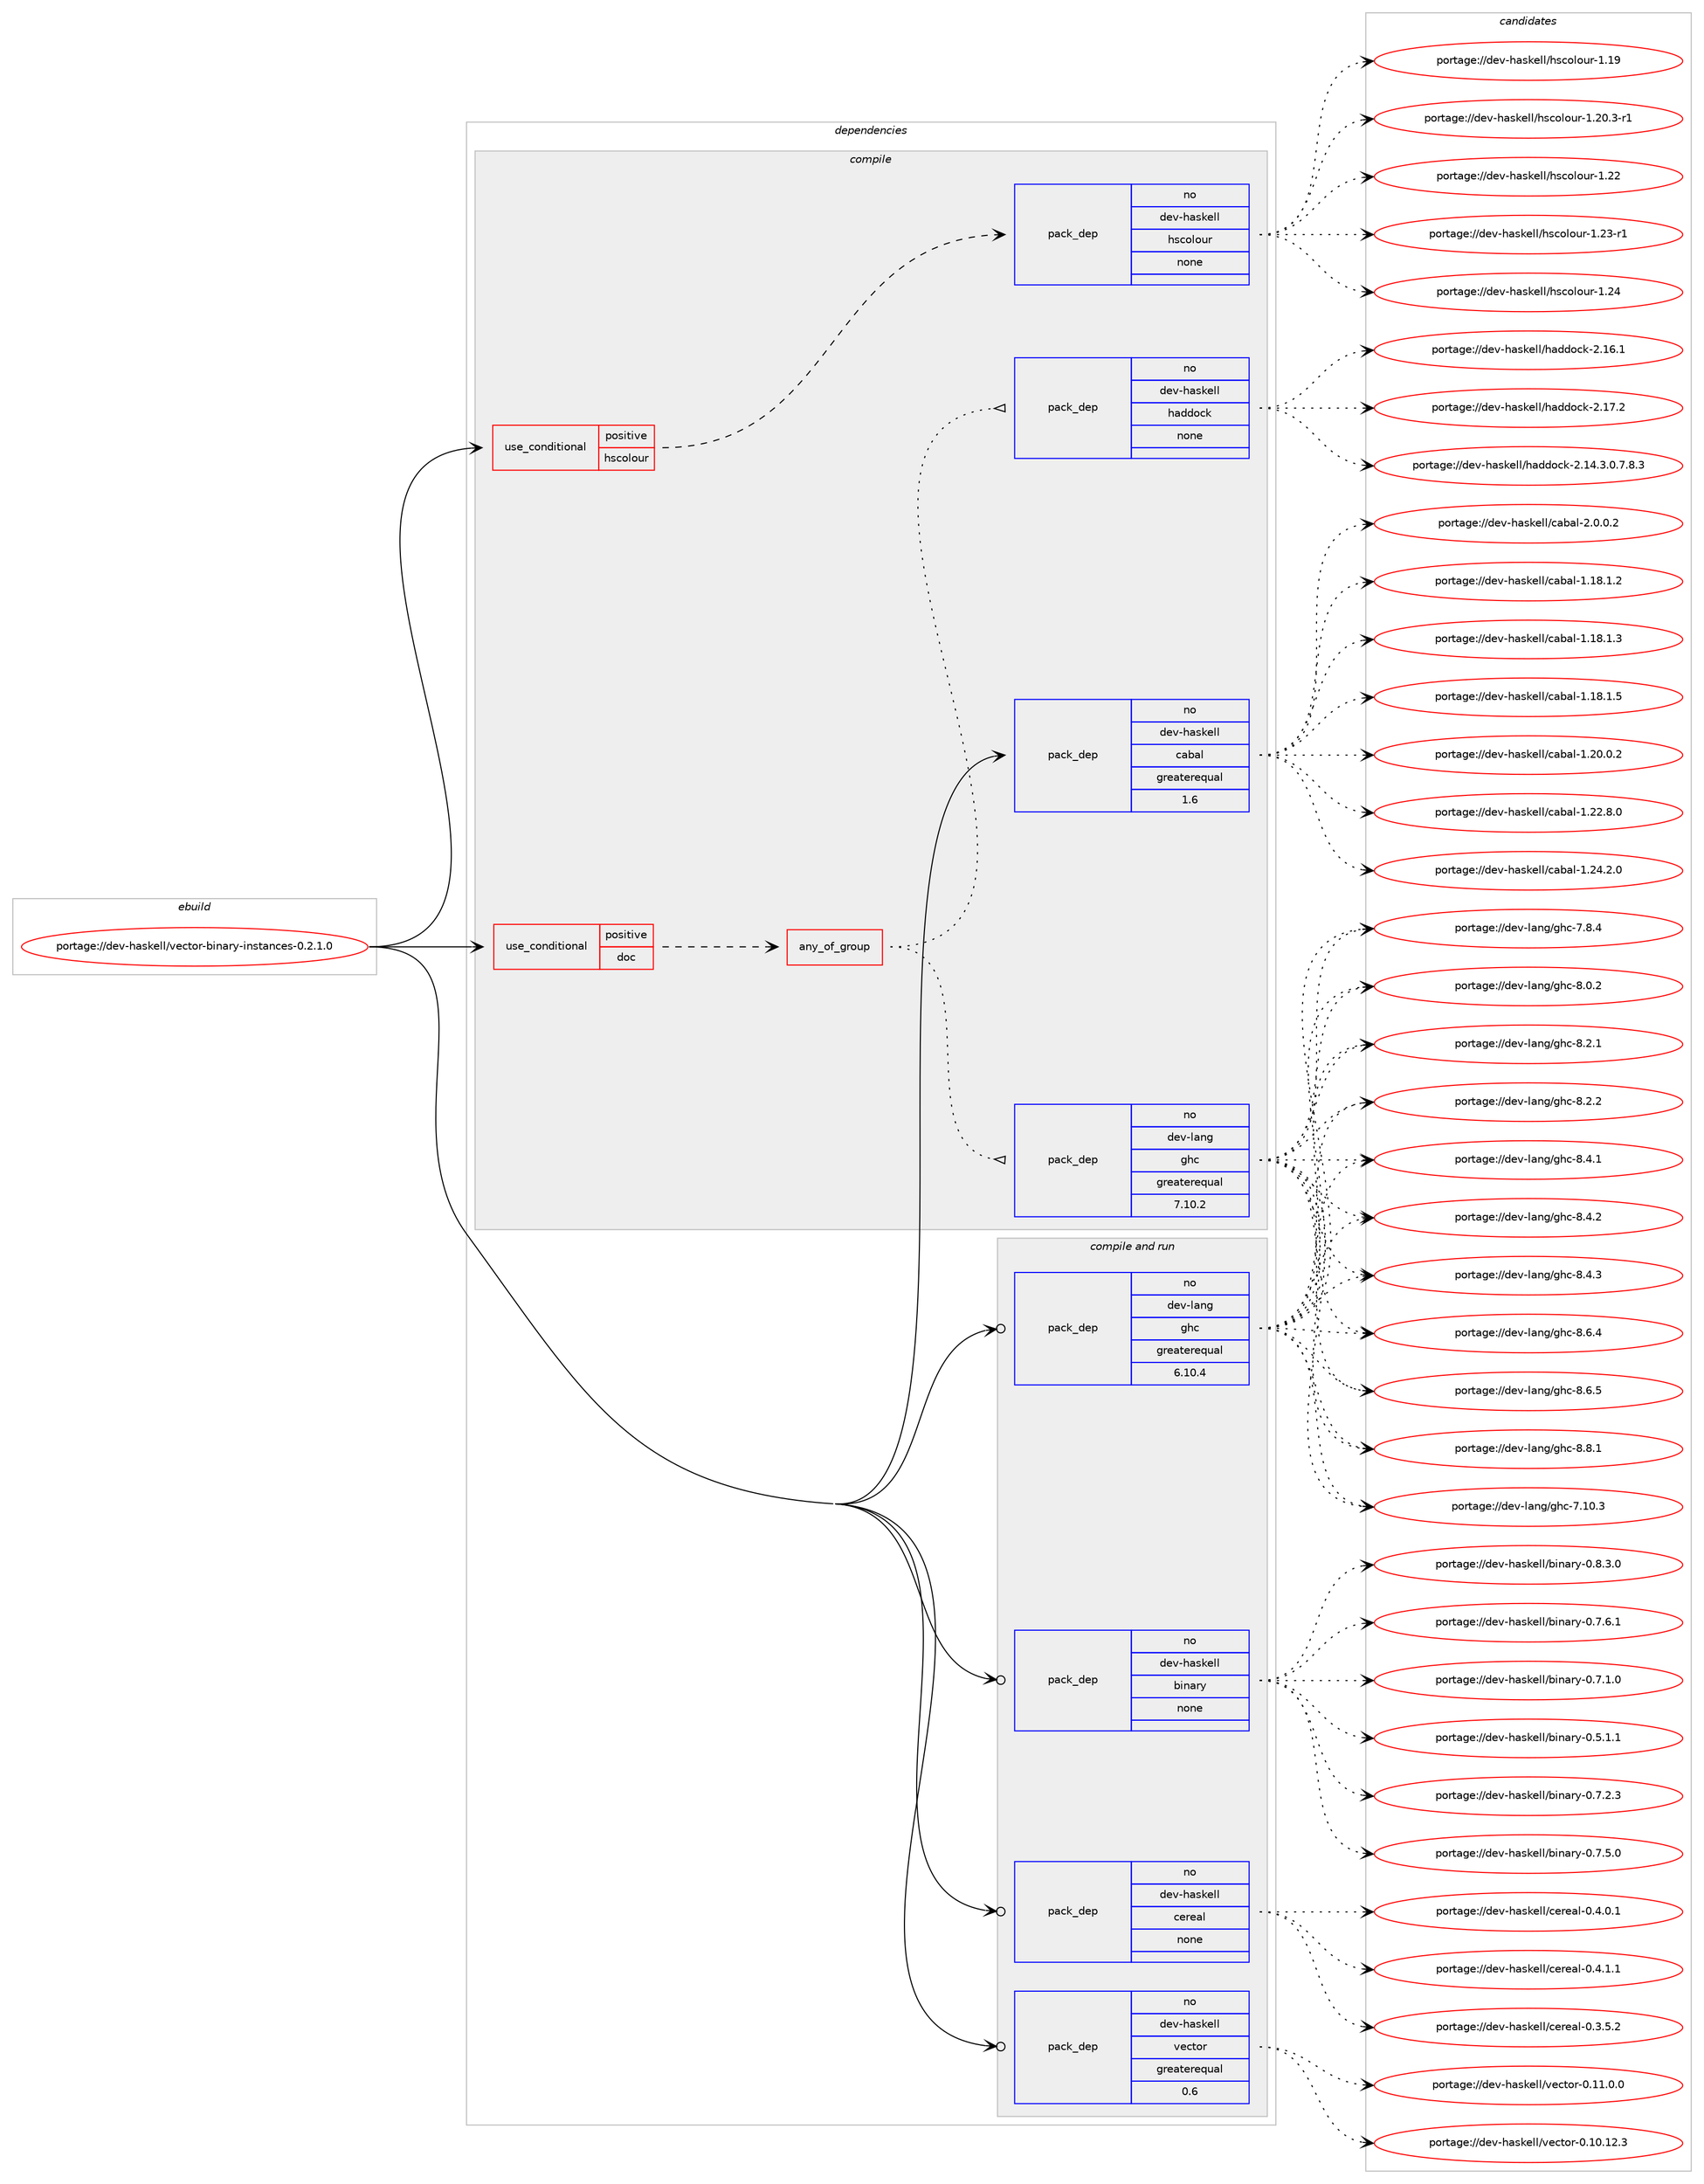 digraph prolog {

# *************
# Graph options
# *************

newrank=true;
concentrate=true;
compound=true;
graph [rankdir=LR,fontname=Helvetica,fontsize=10,ranksep=1.5];#, ranksep=2.5, nodesep=0.2];
edge  [arrowhead=vee];
node  [fontname=Helvetica,fontsize=10];

# **********
# The ebuild
# **********

subgraph cluster_leftcol {
color=gray;
rank=same;
label=<<i>ebuild</i>>;
id [label="portage://dev-haskell/vector-binary-instances-0.2.1.0", color=red, width=4, href="../dev-haskell/vector-binary-instances-0.2.1.0.svg"];
}

# ****************
# The dependencies
# ****************

subgraph cluster_midcol {
color=gray;
label=<<i>dependencies</i>>;
subgraph cluster_compile {
fillcolor="#eeeeee";
style=filled;
label=<<i>compile</i>>;
subgraph cond17528 {
dependency82344 [label=<<TABLE BORDER="0" CELLBORDER="1" CELLSPACING="0" CELLPADDING="4"><TR><TD ROWSPAN="3" CELLPADDING="10">use_conditional</TD></TR><TR><TD>positive</TD></TR><TR><TD>doc</TD></TR></TABLE>>, shape=none, color=red];
subgraph any2522 {
dependency82345 [label=<<TABLE BORDER="0" CELLBORDER="1" CELLSPACING="0" CELLPADDING="4"><TR><TD CELLPADDING="10">any_of_group</TD></TR></TABLE>>, shape=none, color=red];subgraph pack62235 {
dependency82346 [label=<<TABLE BORDER="0" CELLBORDER="1" CELLSPACING="0" CELLPADDING="4" WIDTH="220"><TR><TD ROWSPAN="6" CELLPADDING="30">pack_dep</TD></TR><TR><TD WIDTH="110">no</TD></TR><TR><TD>dev-haskell</TD></TR><TR><TD>haddock</TD></TR><TR><TD>none</TD></TR><TR><TD></TD></TR></TABLE>>, shape=none, color=blue];
}
dependency82345:e -> dependency82346:w [weight=20,style="dotted",arrowhead="oinv"];
subgraph pack62236 {
dependency82347 [label=<<TABLE BORDER="0" CELLBORDER="1" CELLSPACING="0" CELLPADDING="4" WIDTH="220"><TR><TD ROWSPAN="6" CELLPADDING="30">pack_dep</TD></TR><TR><TD WIDTH="110">no</TD></TR><TR><TD>dev-lang</TD></TR><TR><TD>ghc</TD></TR><TR><TD>greaterequal</TD></TR><TR><TD>7.10.2</TD></TR></TABLE>>, shape=none, color=blue];
}
dependency82345:e -> dependency82347:w [weight=20,style="dotted",arrowhead="oinv"];
}
dependency82344:e -> dependency82345:w [weight=20,style="dashed",arrowhead="vee"];
}
id:e -> dependency82344:w [weight=20,style="solid",arrowhead="vee"];
subgraph cond17529 {
dependency82348 [label=<<TABLE BORDER="0" CELLBORDER="1" CELLSPACING="0" CELLPADDING="4"><TR><TD ROWSPAN="3" CELLPADDING="10">use_conditional</TD></TR><TR><TD>positive</TD></TR><TR><TD>hscolour</TD></TR></TABLE>>, shape=none, color=red];
subgraph pack62237 {
dependency82349 [label=<<TABLE BORDER="0" CELLBORDER="1" CELLSPACING="0" CELLPADDING="4" WIDTH="220"><TR><TD ROWSPAN="6" CELLPADDING="30">pack_dep</TD></TR><TR><TD WIDTH="110">no</TD></TR><TR><TD>dev-haskell</TD></TR><TR><TD>hscolour</TD></TR><TR><TD>none</TD></TR><TR><TD></TD></TR></TABLE>>, shape=none, color=blue];
}
dependency82348:e -> dependency82349:w [weight=20,style="dashed",arrowhead="vee"];
}
id:e -> dependency82348:w [weight=20,style="solid",arrowhead="vee"];
subgraph pack62238 {
dependency82350 [label=<<TABLE BORDER="0" CELLBORDER="1" CELLSPACING="0" CELLPADDING="4" WIDTH="220"><TR><TD ROWSPAN="6" CELLPADDING="30">pack_dep</TD></TR><TR><TD WIDTH="110">no</TD></TR><TR><TD>dev-haskell</TD></TR><TR><TD>cabal</TD></TR><TR><TD>greaterequal</TD></TR><TR><TD>1.6</TD></TR></TABLE>>, shape=none, color=blue];
}
id:e -> dependency82350:w [weight=20,style="solid",arrowhead="vee"];
}
subgraph cluster_compileandrun {
fillcolor="#eeeeee";
style=filled;
label=<<i>compile and run</i>>;
subgraph pack62239 {
dependency82351 [label=<<TABLE BORDER="0" CELLBORDER="1" CELLSPACING="0" CELLPADDING="4" WIDTH="220"><TR><TD ROWSPAN="6" CELLPADDING="30">pack_dep</TD></TR><TR><TD WIDTH="110">no</TD></TR><TR><TD>dev-haskell</TD></TR><TR><TD>binary</TD></TR><TR><TD>none</TD></TR><TR><TD></TD></TR></TABLE>>, shape=none, color=blue];
}
id:e -> dependency82351:w [weight=20,style="solid",arrowhead="odotvee"];
subgraph pack62240 {
dependency82352 [label=<<TABLE BORDER="0" CELLBORDER="1" CELLSPACING="0" CELLPADDING="4" WIDTH="220"><TR><TD ROWSPAN="6" CELLPADDING="30">pack_dep</TD></TR><TR><TD WIDTH="110">no</TD></TR><TR><TD>dev-haskell</TD></TR><TR><TD>cereal</TD></TR><TR><TD>none</TD></TR><TR><TD></TD></TR></TABLE>>, shape=none, color=blue];
}
id:e -> dependency82352:w [weight=20,style="solid",arrowhead="odotvee"];
subgraph pack62241 {
dependency82353 [label=<<TABLE BORDER="0" CELLBORDER="1" CELLSPACING="0" CELLPADDING="4" WIDTH="220"><TR><TD ROWSPAN="6" CELLPADDING="30">pack_dep</TD></TR><TR><TD WIDTH="110">no</TD></TR><TR><TD>dev-haskell</TD></TR><TR><TD>vector</TD></TR><TR><TD>greaterequal</TD></TR><TR><TD>0.6</TD></TR></TABLE>>, shape=none, color=blue];
}
id:e -> dependency82353:w [weight=20,style="solid",arrowhead="odotvee"];
subgraph pack62242 {
dependency82354 [label=<<TABLE BORDER="0" CELLBORDER="1" CELLSPACING="0" CELLPADDING="4" WIDTH="220"><TR><TD ROWSPAN="6" CELLPADDING="30">pack_dep</TD></TR><TR><TD WIDTH="110">no</TD></TR><TR><TD>dev-lang</TD></TR><TR><TD>ghc</TD></TR><TR><TD>greaterequal</TD></TR><TR><TD>6.10.4</TD></TR></TABLE>>, shape=none, color=blue];
}
id:e -> dependency82354:w [weight=20,style="solid",arrowhead="odotvee"];
}
subgraph cluster_run {
fillcolor="#eeeeee";
style=filled;
label=<<i>run</i>>;
}
}

# **************
# The candidates
# **************

subgraph cluster_choices {
rank=same;
color=gray;
label=<<i>candidates</i>>;

subgraph choice62235 {
color=black;
nodesep=1;
choiceportage1001011184510497115107101108108471049710010011199107455046495246514648465546564651 [label="portage://dev-haskell/haddock-2.14.3.0.7.8.3", color=red, width=4,href="../dev-haskell/haddock-2.14.3.0.7.8.3.svg"];
choiceportage100101118451049711510710110810847104971001001119910745504649544649 [label="portage://dev-haskell/haddock-2.16.1", color=red, width=4,href="../dev-haskell/haddock-2.16.1.svg"];
choiceportage100101118451049711510710110810847104971001001119910745504649554650 [label="portage://dev-haskell/haddock-2.17.2", color=red, width=4,href="../dev-haskell/haddock-2.17.2.svg"];
dependency82346:e -> choiceportage1001011184510497115107101108108471049710010011199107455046495246514648465546564651:w [style=dotted,weight="100"];
dependency82346:e -> choiceportage100101118451049711510710110810847104971001001119910745504649544649:w [style=dotted,weight="100"];
dependency82346:e -> choiceportage100101118451049711510710110810847104971001001119910745504649554650:w [style=dotted,weight="100"];
}
subgraph choice62236 {
color=black;
nodesep=1;
choiceportage1001011184510897110103471031049945554649484651 [label="portage://dev-lang/ghc-7.10.3", color=red, width=4,href="../dev-lang/ghc-7.10.3.svg"];
choiceportage10010111845108971101034710310499455546564652 [label="portage://dev-lang/ghc-7.8.4", color=red, width=4,href="../dev-lang/ghc-7.8.4.svg"];
choiceportage10010111845108971101034710310499455646484650 [label="portage://dev-lang/ghc-8.0.2", color=red, width=4,href="../dev-lang/ghc-8.0.2.svg"];
choiceportage10010111845108971101034710310499455646504649 [label="portage://dev-lang/ghc-8.2.1", color=red, width=4,href="../dev-lang/ghc-8.2.1.svg"];
choiceportage10010111845108971101034710310499455646504650 [label="portage://dev-lang/ghc-8.2.2", color=red, width=4,href="../dev-lang/ghc-8.2.2.svg"];
choiceportage10010111845108971101034710310499455646524649 [label="portage://dev-lang/ghc-8.4.1", color=red, width=4,href="../dev-lang/ghc-8.4.1.svg"];
choiceportage10010111845108971101034710310499455646524650 [label="portage://dev-lang/ghc-8.4.2", color=red, width=4,href="../dev-lang/ghc-8.4.2.svg"];
choiceportage10010111845108971101034710310499455646524651 [label="portage://dev-lang/ghc-8.4.3", color=red, width=4,href="../dev-lang/ghc-8.4.3.svg"];
choiceportage10010111845108971101034710310499455646544652 [label="portage://dev-lang/ghc-8.6.4", color=red, width=4,href="../dev-lang/ghc-8.6.4.svg"];
choiceportage10010111845108971101034710310499455646544653 [label="portage://dev-lang/ghc-8.6.5", color=red, width=4,href="../dev-lang/ghc-8.6.5.svg"];
choiceportage10010111845108971101034710310499455646564649 [label="portage://dev-lang/ghc-8.8.1", color=red, width=4,href="../dev-lang/ghc-8.8.1.svg"];
dependency82347:e -> choiceportage1001011184510897110103471031049945554649484651:w [style=dotted,weight="100"];
dependency82347:e -> choiceportage10010111845108971101034710310499455546564652:w [style=dotted,weight="100"];
dependency82347:e -> choiceportage10010111845108971101034710310499455646484650:w [style=dotted,weight="100"];
dependency82347:e -> choiceportage10010111845108971101034710310499455646504649:w [style=dotted,weight="100"];
dependency82347:e -> choiceportage10010111845108971101034710310499455646504650:w [style=dotted,weight="100"];
dependency82347:e -> choiceportage10010111845108971101034710310499455646524649:w [style=dotted,weight="100"];
dependency82347:e -> choiceportage10010111845108971101034710310499455646524650:w [style=dotted,weight="100"];
dependency82347:e -> choiceportage10010111845108971101034710310499455646524651:w [style=dotted,weight="100"];
dependency82347:e -> choiceportage10010111845108971101034710310499455646544652:w [style=dotted,weight="100"];
dependency82347:e -> choiceportage10010111845108971101034710310499455646544653:w [style=dotted,weight="100"];
dependency82347:e -> choiceportage10010111845108971101034710310499455646564649:w [style=dotted,weight="100"];
}
subgraph choice62237 {
color=black;
nodesep=1;
choiceportage100101118451049711510710110810847104115991111081111171144549464957 [label="portage://dev-haskell/hscolour-1.19", color=red, width=4,href="../dev-haskell/hscolour-1.19.svg"];
choiceportage10010111845104971151071011081084710411599111108111117114454946504846514511449 [label="portage://dev-haskell/hscolour-1.20.3-r1", color=red, width=4,href="../dev-haskell/hscolour-1.20.3-r1.svg"];
choiceportage100101118451049711510710110810847104115991111081111171144549465050 [label="portage://dev-haskell/hscolour-1.22", color=red, width=4,href="../dev-haskell/hscolour-1.22.svg"];
choiceportage1001011184510497115107101108108471041159911110811111711445494650514511449 [label="portage://dev-haskell/hscolour-1.23-r1", color=red, width=4,href="../dev-haskell/hscolour-1.23-r1.svg"];
choiceportage100101118451049711510710110810847104115991111081111171144549465052 [label="portage://dev-haskell/hscolour-1.24", color=red, width=4,href="../dev-haskell/hscolour-1.24.svg"];
dependency82349:e -> choiceportage100101118451049711510710110810847104115991111081111171144549464957:w [style=dotted,weight="100"];
dependency82349:e -> choiceportage10010111845104971151071011081084710411599111108111117114454946504846514511449:w [style=dotted,weight="100"];
dependency82349:e -> choiceportage100101118451049711510710110810847104115991111081111171144549465050:w [style=dotted,weight="100"];
dependency82349:e -> choiceportage1001011184510497115107101108108471041159911110811111711445494650514511449:w [style=dotted,weight="100"];
dependency82349:e -> choiceportage100101118451049711510710110810847104115991111081111171144549465052:w [style=dotted,weight="100"];
}
subgraph choice62238 {
color=black;
nodesep=1;
choiceportage10010111845104971151071011081084799979897108454946495646494650 [label="portage://dev-haskell/cabal-1.18.1.2", color=red, width=4,href="../dev-haskell/cabal-1.18.1.2.svg"];
choiceportage10010111845104971151071011081084799979897108454946495646494651 [label="portage://dev-haskell/cabal-1.18.1.3", color=red, width=4,href="../dev-haskell/cabal-1.18.1.3.svg"];
choiceportage10010111845104971151071011081084799979897108454946495646494653 [label="portage://dev-haskell/cabal-1.18.1.5", color=red, width=4,href="../dev-haskell/cabal-1.18.1.5.svg"];
choiceportage10010111845104971151071011081084799979897108454946504846484650 [label="portage://dev-haskell/cabal-1.20.0.2", color=red, width=4,href="../dev-haskell/cabal-1.20.0.2.svg"];
choiceportage10010111845104971151071011081084799979897108454946505046564648 [label="portage://dev-haskell/cabal-1.22.8.0", color=red, width=4,href="../dev-haskell/cabal-1.22.8.0.svg"];
choiceportage10010111845104971151071011081084799979897108454946505246504648 [label="portage://dev-haskell/cabal-1.24.2.0", color=red, width=4,href="../dev-haskell/cabal-1.24.2.0.svg"];
choiceportage100101118451049711510710110810847999798971084550464846484650 [label="portage://dev-haskell/cabal-2.0.0.2", color=red, width=4,href="../dev-haskell/cabal-2.0.0.2.svg"];
dependency82350:e -> choiceportage10010111845104971151071011081084799979897108454946495646494650:w [style=dotted,weight="100"];
dependency82350:e -> choiceportage10010111845104971151071011081084799979897108454946495646494651:w [style=dotted,weight="100"];
dependency82350:e -> choiceportage10010111845104971151071011081084799979897108454946495646494653:w [style=dotted,weight="100"];
dependency82350:e -> choiceportage10010111845104971151071011081084799979897108454946504846484650:w [style=dotted,weight="100"];
dependency82350:e -> choiceportage10010111845104971151071011081084799979897108454946505046564648:w [style=dotted,weight="100"];
dependency82350:e -> choiceportage10010111845104971151071011081084799979897108454946505246504648:w [style=dotted,weight="100"];
dependency82350:e -> choiceportage100101118451049711510710110810847999798971084550464846484650:w [style=dotted,weight="100"];
}
subgraph choice62239 {
color=black;
nodesep=1;
choiceportage10010111845104971151071011081084798105110971141214548465346494649 [label="portage://dev-haskell/binary-0.5.1.1", color=red, width=4,href="../dev-haskell/binary-0.5.1.1.svg"];
choiceportage10010111845104971151071011081084798105110971141214548465546494648 [label="portage://dev-haskell/binary-0.7.1.0", color=red, width=4,href="../dev-haskell/binary-0.7.1.0.svg"];
choiceportage10010111845104971151071011081084798105110971141214548465546504651 [label="portage://dev-haskell/binary-0.7.2.3", color=red, width=4,href="../dev-haskell/binary-0.7.2.3.svg"];
choiceportage10010111845104971151071011081084798105110971141214548465546534648 [label="portage://dev-haskell/binary-0.7.5.0", color=red, width=4,href="../dev-haskell/binary-0.7.5.0.svg"];
choiceportage10010111845104971151071011081084798105110971141214548465546544649 [label="portage://dev-haskell/binary-0.7.6.1", color=red, width=4,href="../dev-haskell/binary-0.7.6.1.svg"];
choiceportage10010111845104971151071011081084798105110971141214548465646514648 [label="portage://dev-haskell/binary-0.8.3.0", color=red, width=4,href="../dev-haskell/binary-0.8.3.0.svg"];
dependency82351:e -> choiceportage10010111845104971151071011081084798105110971141214548465346494649:w [style=dotted,weight="100"];
dependency82351:e -> choiceportage10010111845104971151071011081084798105110971141214548465546494648:w [style=dotted,weight="100"];
dependency82351:e -> choiceportage10010111845104971151071011081084798105110971141214548465546504651:w [style=dotted,weight="100"];
dependency82351:e -> choiceportage10010111845104971151071011081084798105110971141214548465546534648:w [style=dotted,weight="100"];
dependency82351:e -> choiceportage10010111845104971151071011081084798105110971141214548465546544649:w [style=dotted,weight="100"];
dependency82351:e -> choiceportage10010111845104971151071011081084798105110971141214548465646514648:w [style=dotted,weight="100"];
}
subgraph choice62240 {
color=black;
nodesep=1;
choiceportage10010111845104971151071011081084799101114101971084548465146534650 [label="portage://dev-haskell/cereal-0.3.5.2", color=red, width=4,href="../dev-haskell/cereal-0.3.5.2.svg"];
choiceportage10010111845104971151071011081084799101114101971084548465246484649 [label="portage://dev-haskell/cereal-0.4.0.1", color=red, width=4,href="../dev-haskell/cereal-0.4.0.1.svg"];
choiceportage10010111845104971151071011081084799101114101971084548465246494649 [label="portage://dev-haskell/cereal-0.4.1.1", color=red, width=4,href="../dev-haskell/cereal-0.4.1.1.svg"];
dependency82352:e -> choiceportage10010111845104971151071011081084799101114101971084548465146534650:w [style=dotted,weight="100"];
dependency82352:e -> choiceportage10010111845104971151071011081084799101114101971084548465246484649:w [style=dotted,weight="100"];
dependency82352:e -> choiceportage10010111845104971151071011081084799101114101971084548465246494649:w [style=dotted,weight="100"];
}
subgraph choice62241 {
color=black;
nodesep=1;
choiceportage1001011184510497115107101108108471181019911611111445484649484649504651 [label="portage://dev-haskell/vector-0.10.12.3", color=red, width=4,href="../dev-haskell/vector-0.10.12.3.svg"];
choiceportage10010111845104971151071011081084711810199116111114454846494946484648 [label="portage://dev-haskell/vector-0.11.0.0", color=red, width=4,href="../dev-haskell/vector-0.11.0.0.svg"];
dependency82353:e -> choiceportage1001011184510497115107101108108471181019911611111445484649484649504651:w [style=dotted,weight="100"];
dependency82353:e -> choiceportage10010111845104971151071011081084711810199116111114454846494946484648:w [style=dotted,weight="100"];
}
subgraph choice62242 {
color=black;
nodesep=1;
choiceportage1001011184510897110103471031049945554649484651 [label="portage://dev-lang/ghc-7.10.3", color=red, width=4,href="../dev-lang/ghc-7.10.3.svg"];
choiceportage10010111845108971101034710310499455546564652 [label="portage://dev-lang/ghc-7.8.4", color=red, width=4,href="../dev-lang/ghc-7.8.4.svg"];
choiceportage10010111845108971101034710310499455646484650 [label="portage://dev-lang/ghc-8.0.2", color=red, width=4,href="../dev-lang/ghc-8.0.2.svg"];
choiceportage10010111845108971101034710310499455646504649 [label="portage://dev-lang/ghc-8.2.1", color=red, width=4,href="../dev-lang/ghc-8.2.1.svg"];
choiceportage10010111845108971101034710310499455646504650 [label="portage://dev-lang/ghc-8.2.2", color=red, width=4,href="../dev-lang/ghc-8.2.2.svg"];
choiceportage10010111845108971101034710310499455646524649 [label="portage://dev-lang/ghc-8.4.1", color=red, width=4,href="../dev-lang/ghc-8.4.1.svg"];
choiceportage10010111845108971101034710310499455646524650 [label="portage://dev-lang/ghc-8.4.2", color=red, width=4,href="../dev-lang/ghc-8.4.2.svg"];
choiceportage10010111845108971101034710310499455646524651 [label="portage://dev-lang/ghc-8.4.3", color=red, width=4,href="../dev-lang/ghc-8.4.3.svg"];
choiceportage10010111845108971101034710310499455646544652 [label="portage://dev-lang/ghc-8.6.4", color=red, width=4,href="../dev-lang/ghc-8.6.4.svg"];
choiceportage10010111845108971101034710310499455646544653 [label="portage://dev-lang/ghc-8.6.5", color=red, width=4,href="../dev-lang/ghc-8.6.5.svg"];
choiceportage10010111845108971101034710310499455646564649 [label="portage://dev-lang/ghc-8.8.1", color=red, width=4,href="../dev-lang/ghc-8.8.1.svg"];
dependency82354:e -> choiceportage1001011184510897110103471031049945554649484651:w [style=dotted,weight="100"];
dependency82354:e -> choiceportage10010111845108971101034710310499455546564652:w [style=dotted,weight="100"];
dependency82354:e -> choiceportage10010111845108971101034710310499455646484650:w [style=dotted,weight="100"];
dependency82354:e -> choiceportage10010111845108971101034710310499455646504649:w [style=dotted,weight="100"];
dependency82354:e -> choiceportage10010111845108971101034710310499455646504650:w [style=dotted,weight="100"];
dependency82354:e -> choiceportage10010111845108971101034710310499455646524649:w [style=dotted,weight="100"];
dependency82354:e -> choiceportage10010111845108971101034710310499455646524650:w [style=dotted,weight="100"];
dependency82354:e -> choiceportage10010111845108971101034710310499455646524651:w [style=dotted,weight="100"];
dependency82354:e -> choiceportage10010111845108971101034710310499455646544652:w [style=dotted,weight="100"];
dependency82354:e -> choiceportage10010111845108971101034710310499455646544653:w [style=dotted,weight="100"];
dependency82354:e -> choiceportage10010111845108971101034710310499455646564649:w [style=dotted,weight="100"];
}
}

}
